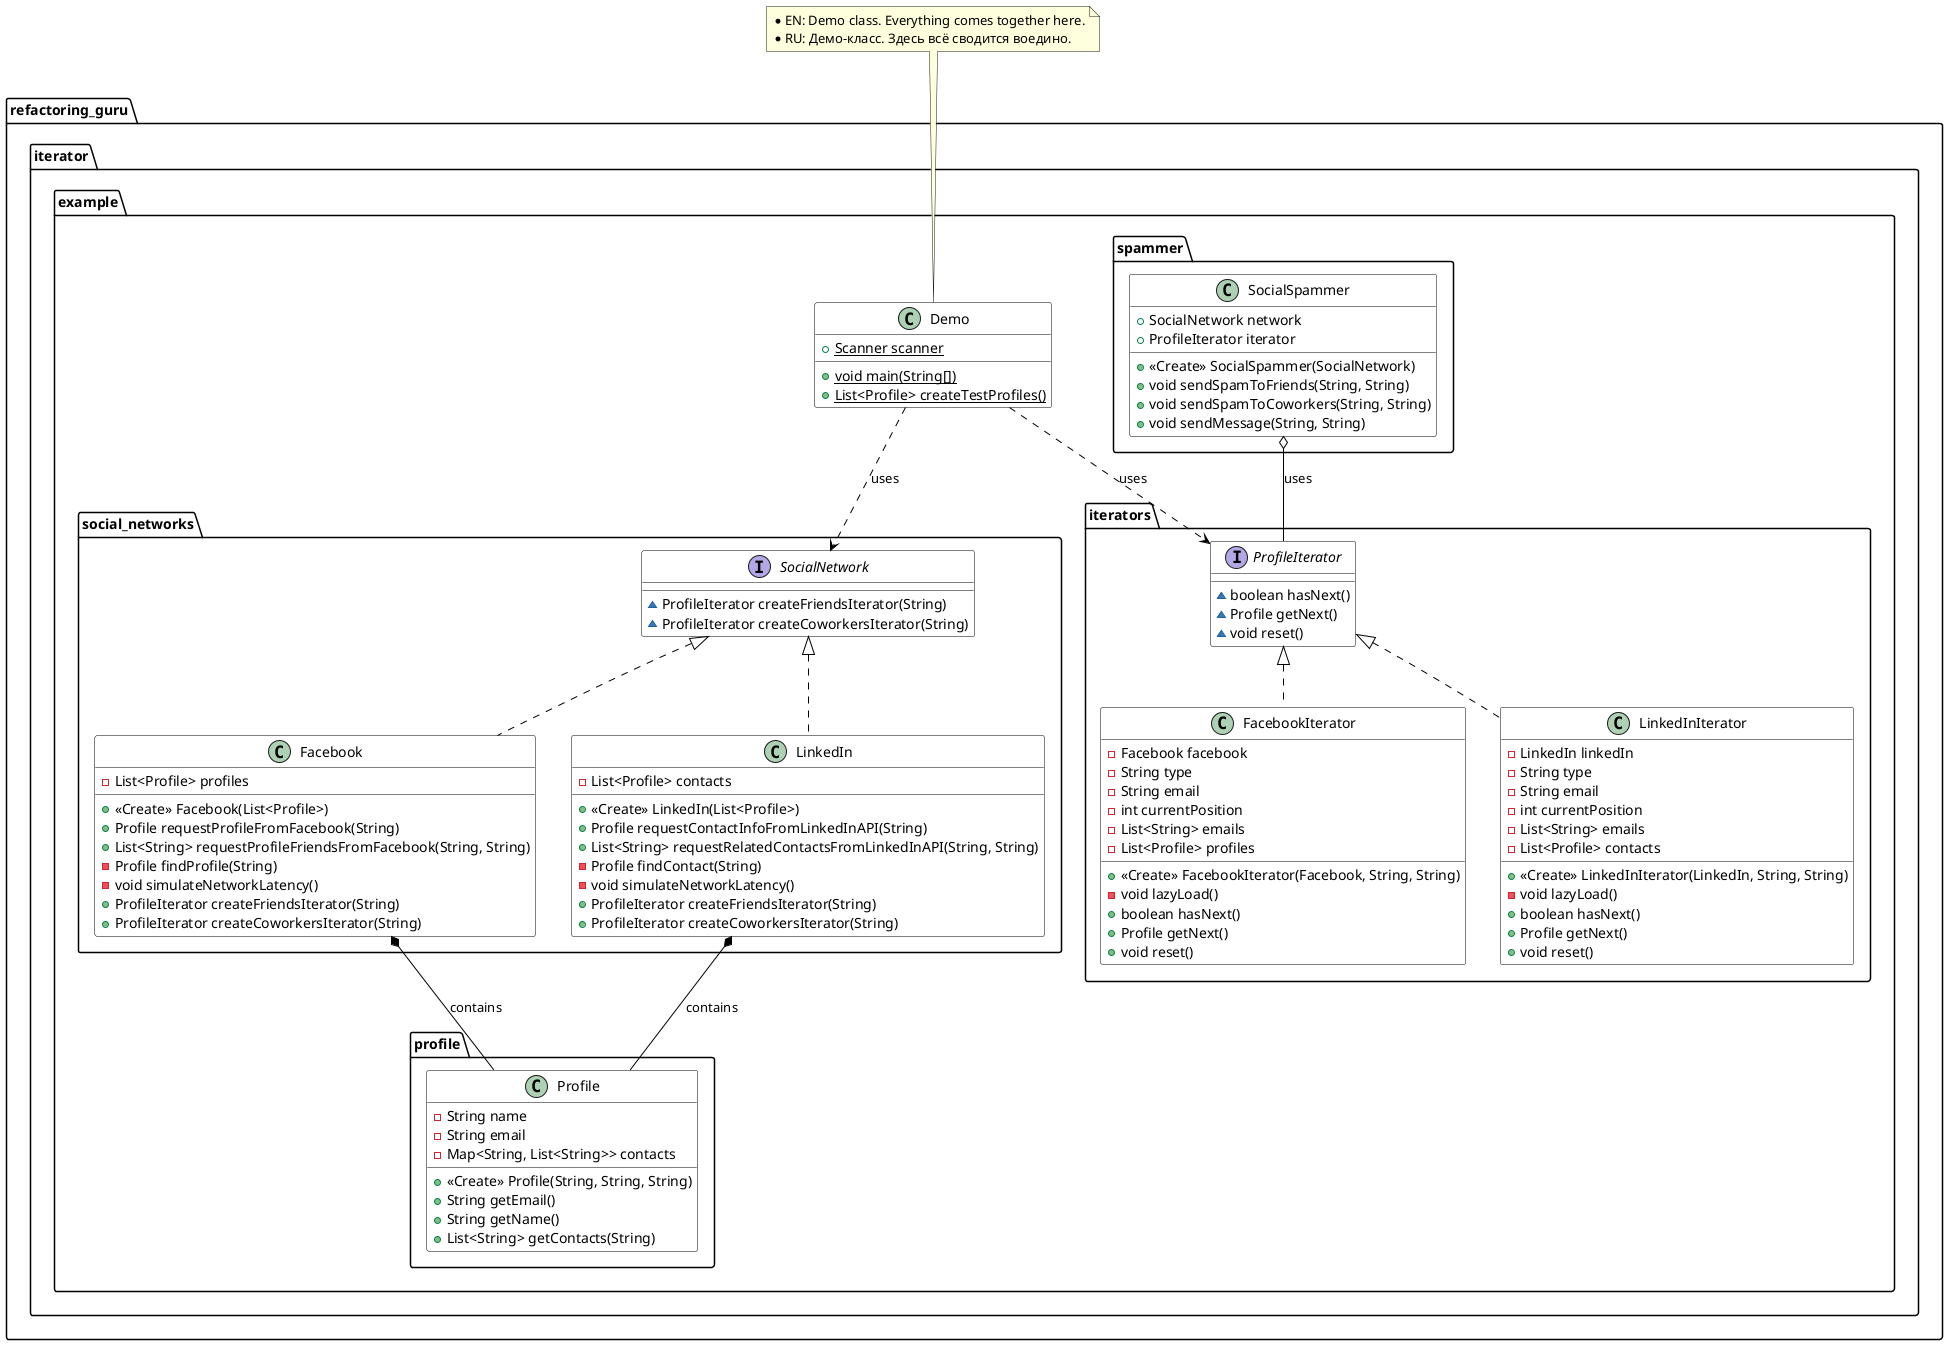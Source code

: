 @startuml
skinparam class {
    BackgroundColor White
    ArrowColor Black
    BorderColor Black
    StereotypeCBackgroundColor LightBlue
    StereotypeIBackgroundColor LightGreen
}

class refactoring_guru.iterator.example.Demo {
    + {static} Scanner scanner
    + {static} void main(String[])
    + {static} List<Profile> createTestProfiles()
}
note top of refactoring_guru.iterator.example.Demo
    * EN: Demo class. Everything comes together here.
    * RU: Демо-класс. Здесь всё сводится воедино.
end note

class refactoring_guru.iterator.example.social_networks.Facebook {
    - List<Profile> profiles
    + <<Create>> Facebook(List<Profile>)
    + Profile requestProfileFromFacebook(String)
    + List<String> requestProfileFriendsFromFacebook(String, String)
    - Profile findProfile(String)
    - void simulateNetworkLatency()
    + ProfileIterator createFriendsIterator(String)
    + ProfileIterator createCoworkersIterator(String)
}

class refactoring_guru.iterator.example.spammer.SocialSpammer {
    + SocialNetwork network
    + ProfileIterator iterator
    + <<Create>> SocialSpammer(SocialNetwork)
    + void sendSpamToFriends(String, String)
    + void sendSpamToCoworkers(String, String)
    + void sendMessage(String, String)
}

class refactoring_guru.iterator.example.iterators.FacebookIterator {
    - Facebook facebook
    - String type
    - String email
    - int currentPosition
    - List<String> emails
    - List<Profile> profiles
    + <<Create>> FacebookIterator(Facebook, String, String)
    - void lazyLoad()
    + boolean hasNext()
    + Profile getNext()
    + void reset()
}

class refactoring_guru.iterator.example.social_networks.LinkedIn {
    - List<Profile> contacts
    + <<Create>> LinkedIn(List<Profile>)
    + Profile requestContactInfoFromLinkedInAPI(String)
    + List<String> requestRelatedContactsFromLinkedInAPI(String, String)
    - Profile findContact(String)
    - void simulateNetworkLatency()
    + ProfileIterator createFriendsIterator(String)
    + ProfileIterator createCoworkersIterator(String)
}

class refactoring_guru.iterator.example.profile.Profile {
    - String name
    - String email
    - Map<String, List<String>> contacts
    + <<Create>> Profile(String, String, String)
    + String getEmail()
    + String getName()
    + List<String> getContacts(String)
}

interface refactoring_guru.iterator.example.social_networks.SocialNetwork {
    ~ ProfileIterator createFriendsIterator(String)
    ~ ProfileIterator createCoworkersIterator(String)
}

interface refactoring_guru.iterator.example.iterators.ProfileIterator {
    ~ boolean hasNext()
    ~ Profile getNext()
    ~ void reset()
}

class refactoring_guru.iterator.example.iterators.LinkedInIterator {
    - LinkedIn linkedIn
    - String type
    - String email
    - int currentPosition
    - List<String> emails
    - List<Profile> contacts
    + <<Create>> LinkedInIterator(LinkedIn, String, String)
    - void lazyLoad()
    + boolean hasNext()
    + Profile getNext()
    + void reset()
}

refactoring_guru.iterator.example.Demo ..> refactoring_guru.iterator.example.iterators.ProfileIterator : uses
refactoring_guru.iterator.example.Demo ..> refactoring_guru.iterator.example.social_networks.SocialNetwork : uses
refactoring_guru.iterator.example.social_networks.SocialNetwork <|.. refactoring_guru.iterator.example.social_networks.Facebook
refactoring_guru.iterator.example.social_networks.SocialNetwork <|.. refactoring_guru.iterator.example.social_networks.LinkedIn
refactoring_guru.iterator.example.iterators.ProfileIterator <|.. refactoring_guru.iterator.example.iterators.FacebookIterator
refactoring_guru.iterator.example.iterators.ProfileIterator <|.. refactoring_guru.iterator.example.iterators.LinkedInIterator
refactoring_guru.iterator.example.social_networks.Facebook *-- refactoring_guru.iterator.example.profile.Profile : contains
refactoring_guru.iterator.example.social_networks.LinkedIn *-- refactoring_guru.iterator.example.profile.Profile : contains
refactoring_guru.iterator.example.spammer.SocialSpammer o-- refactoring_guru.iterator.example.iterators.ProfileIterator : uses

@enduml
